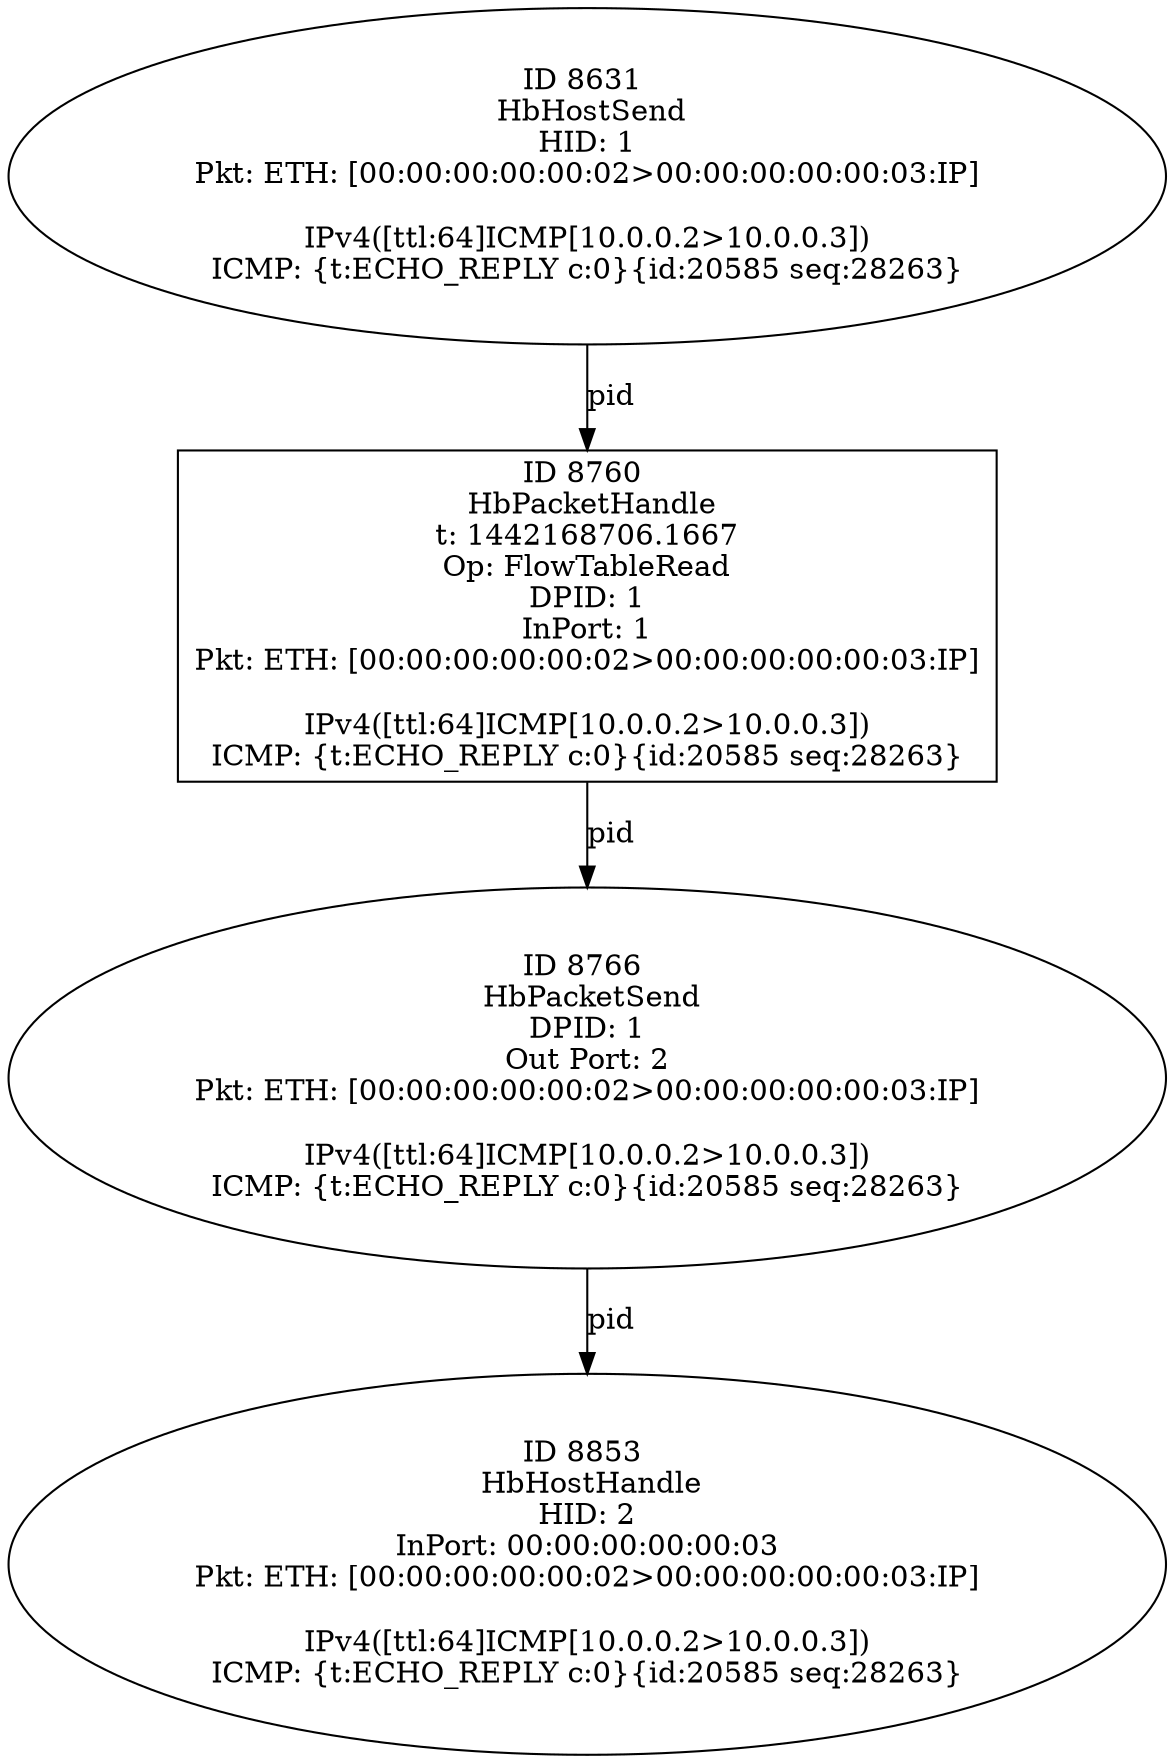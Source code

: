 strict digraph G {
8760 [shape=box, event=<hb_events.HbPacketHandle object at 0x108a7cad0>, label="ID 8760 
 HbPacketHandle
t: 1442168706.1667
Op: FlowTableRead
DPID: 1
InPort: 1
Pkt: ETH: [00:00:00:00:00:02>00:00:00:00:00:03:IP]

IPv4([ttl:64]ICMP[10.0.0.2>10.0.0.3])
ICMP: {t:ECHO_REPLY c:0}{id:20585 seq:28263}"];
8853 [shape=oval, event=<hb_events.HbHostHandle object at 0x108ac9bd0>, label="ID 8853 
 HbHostHandle
HID: 2
InPort: 00:00:00:00:00:03
Pkt: ETH: [00:00:00:00:00:02>00:00:00:00:00:03:IP]

IPv4([ttl:64]ICMP[10.0.0.2>10.0.0.3])
ICMP: {t:ECHO_REPLY c:0}{id:20585 seq:28263}"];
8766 [shape=oval, event=<hb_events.HbPacketSend object at 0x108a7cf10>, label="ID 8766 
 HbPacketSend
DPID: 1
Out Port: 2
Pkt: ETH: [00:00:00:00:00:02>00:00:00:00:00:03:IP]

IPv4([ttl:64]ICMP[10.0.0.2>10.0.0.3])
ICMP: {t:ECHO_REPLY c:0}{id:20585 seq:28263}"];
8631 [shape=oval, event=<hb_events.HbHostSend object at 0x108a16e90>, label="ID 8631 
 HbHostSend
HID: 1
Pkt: ETH: [00:00:00:00:00:02>00:00:00:00:00:03:IP]

IPv4([ttl:64]ICMP[10.0.0.2>10.0.0.3])
ICMP: {t:ECHO_REPLY c:0}{id:20585 seq:28263}"];
8760 -> 8766  [rel=pid, label=pid];
8766 -> 8853  [rel=pid, label=pid];
8631 -> 8760  [rel=pid, label=pid];
}
